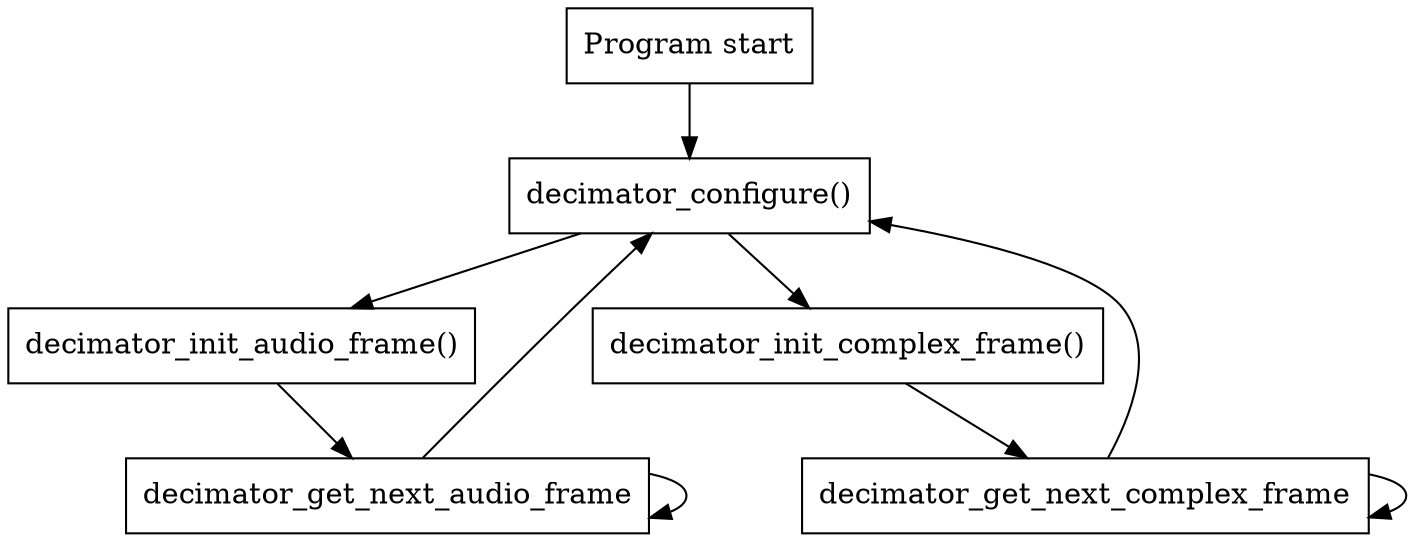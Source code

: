 digraph g {
	
  program_start [label="Program start", shape=box];

	decimator_configure [label="decimator_configure()", shape=box];
	decimator_init_audio [label="decimator_init_audio_frame()", shape=box];
	decimator_get_next_audio_frame [label="decimator_get_next_audio_frame", shape=box]; 
	decimator_init_complex [label="decimator_init_complex_frame()", shape=box];
	decimator_get_next_complex_frame [label="decimator_get_next_complex_frame", shape=box]; 
  
  program_start -> decimator_configure;

	decimator_configure -> decimator_init_audio;
	decimator_configure -> decimator_init_complex;

	decimator_init_audio -> decimator_get_next_audio_frame;
	decimator_get_next_audio_frame -> decimator_get_next_audio_frame;
	decimator_get_next_audio_frame -> decimator_configure


	decimator_init_complex -> decimator_get_next_complex_frame;
	decimator_get_next_complex_frame -> decimator_get_next_complex_frame;
	decimator_get_next_complex_frame -> decimator_configure
}
